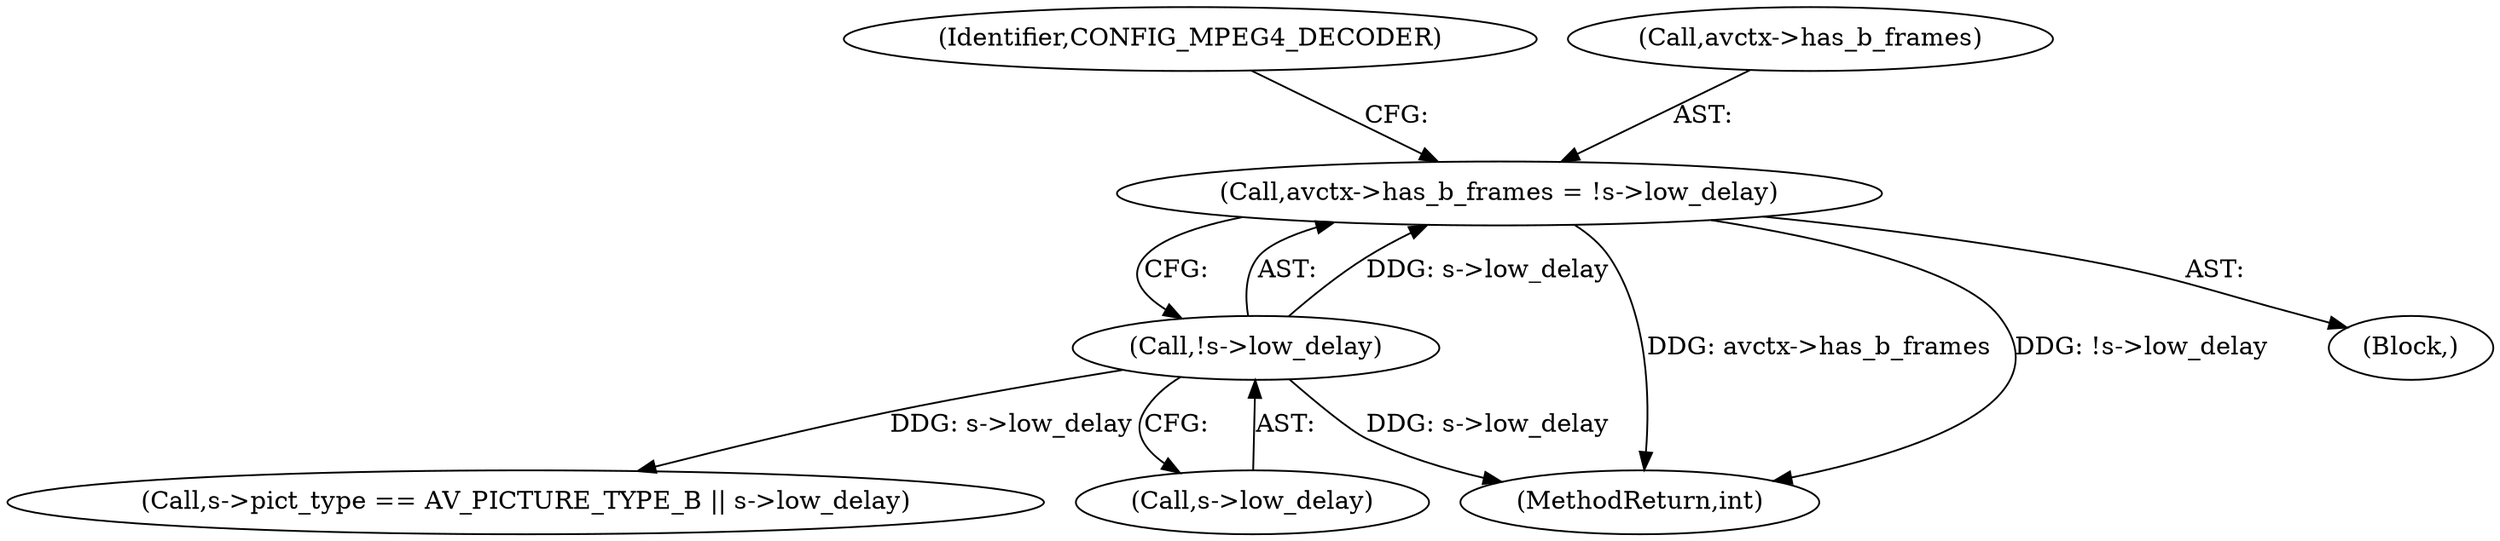 digraph "0_FFmpeg_bd27a9364ca274ca97f1df6d984e88a0700fb235_0@pointer" {
"1000642" [label="(Call,avctx->has_b_frames = !s->low_delay)"];
"1000646" [label="(Call,!s->low_delay)"];
"1000642" [label="(Call,avctx->has_b_frames = !s->low_delay)"];
"1001474" [label="(MethodReturn,int)"];
"1001262" [label="(Call,s->pict_type == AV_PICTURE_TYPE_B || s->low_delay)"];
"1000652" [label="(Identifier,CONFIG_MPEG4_DECODER)"];
"1000115" [label="(Block,)"];
"1000643" [label="(Call,avctx->has_b_frames)"];
"1000646" [label="(Call,!s->low_delay)"];
"1000647" [label="(Call,s->low_delay)"];
"1000642" -> "1000115"  [label="AST: "];
"1000642" -> "1000646"  [label="CFG: "];
"1000643" -> "1000642"  [label="AST: "];
"1000646" -> "1000642"  [label="AST: "];
"1000652" -> "1000642"  [label="CFG: "];
"1000642" -> "1001474"  [label="DDG: avctx->has_b_frames"];
"1000642" -> "1001474"  [label="DDG: !s->low_delay"];
"1000646" -> "1000642"  [label="DDG: s->low_delay"];
"1000646" -> "1000647"  [label="CFG: "];
"1000647" -> "1000646"  [label="AST: "];
"1000646" -> "1001474"  [label="DDG: s->low_delay"];
"1000646" -> "1001262"  [label="DDG: s->low_delay"];
}
